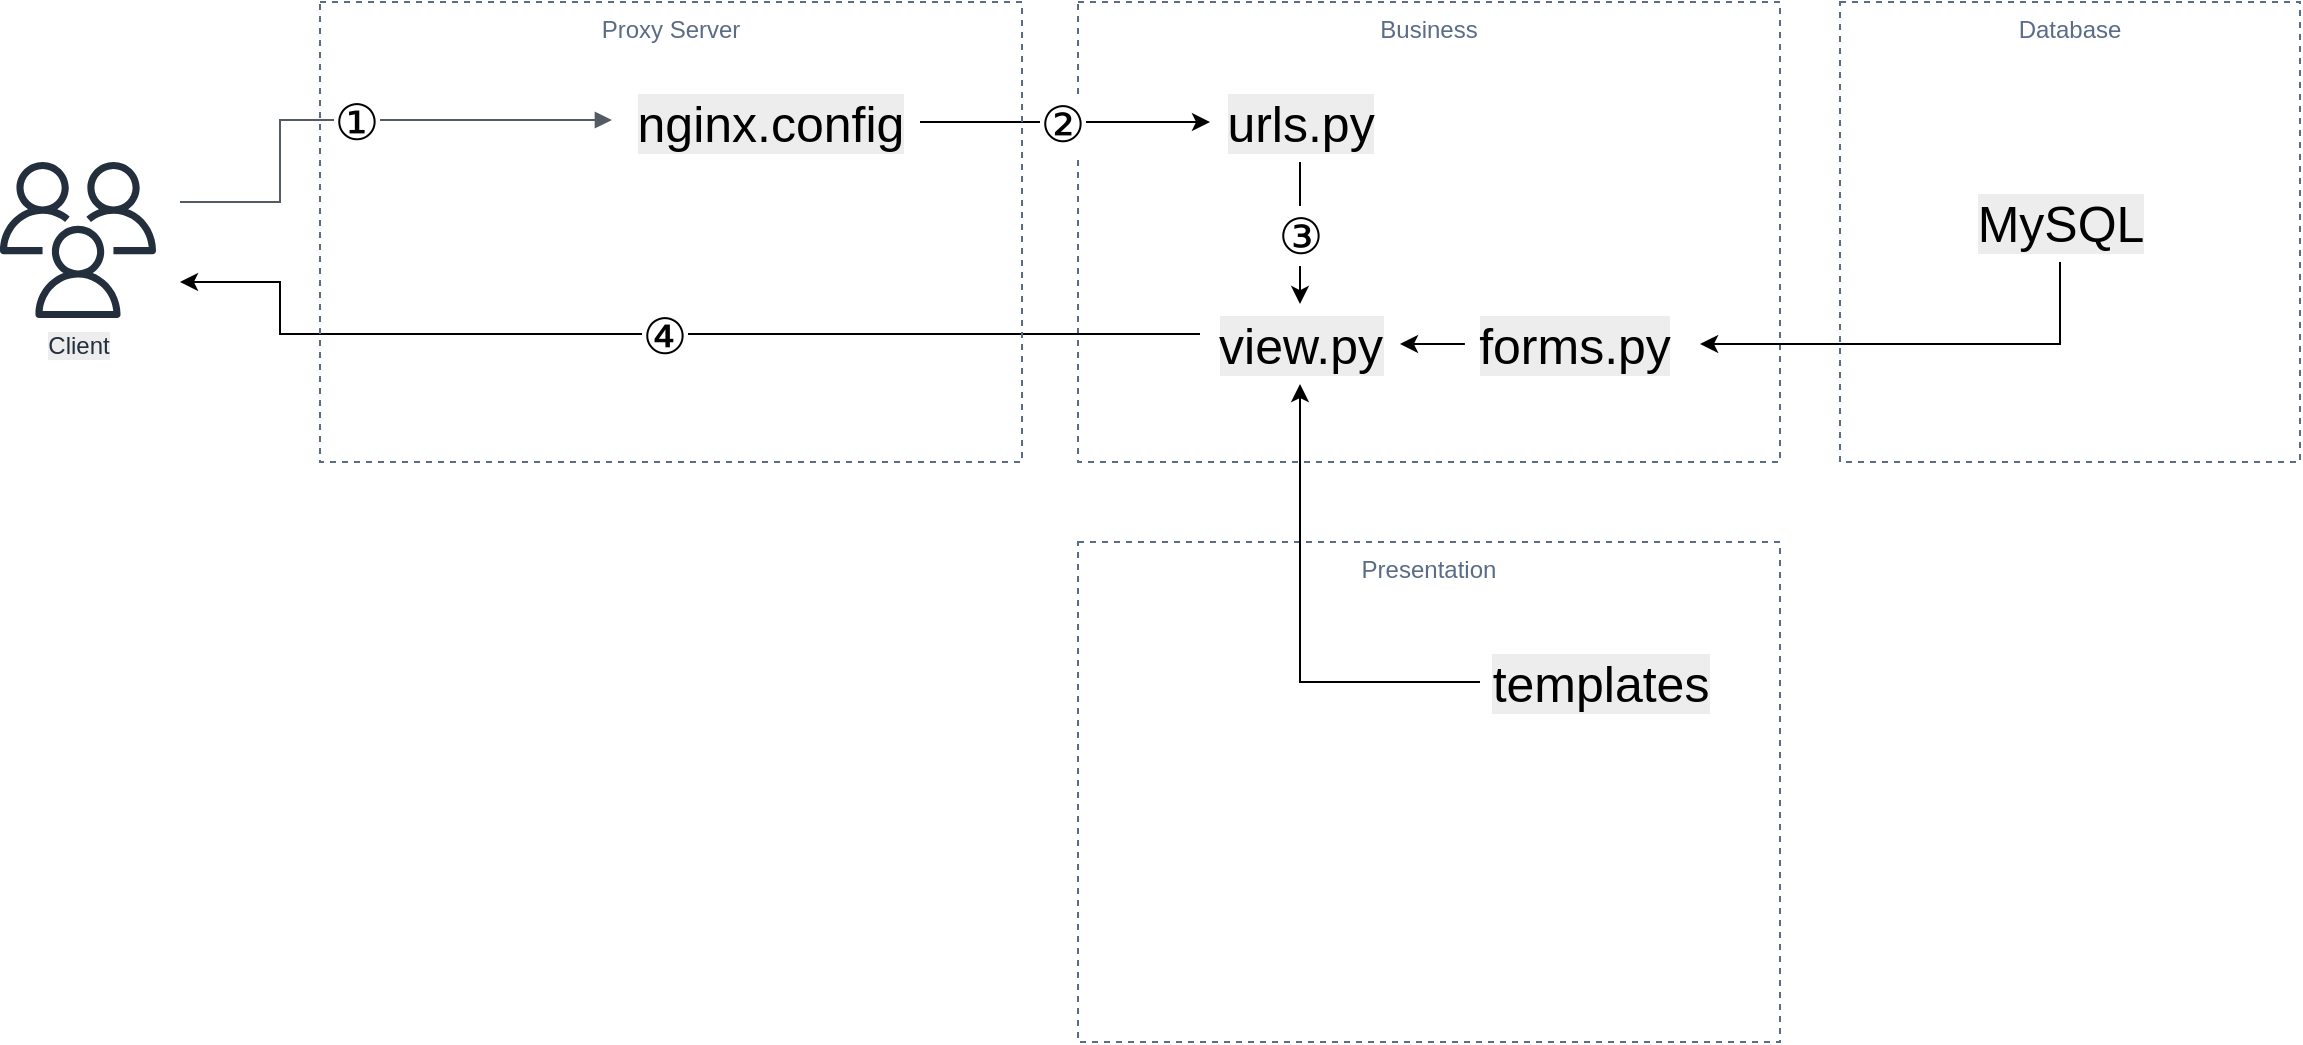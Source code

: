 <mxfile version="16.5.6" type="github">
  <diagram id="I7RKM3X8-WUXlgiCIFTA" name="Page-1">
    <mxGraphModel dx="1534" dy="1320" grid="1" gridSize="10" guides="1" tooltips="1" connect="1" arrows="1" fold="1" page="1" pageScale="2" pageWidth="827" pageHeight="1169" math="0" shadow="0">
      <root>
        <mxCell id="0" />
        <mxCell id="1" parent="0" />
        <mxCell id="phDlmsQMXLzlwBYmkHIe-23" value="Presentation" style="fillColor=none;strokeColor=#5A6C86;dashed=1;verticalAlign=top;fontStyle=0;fontColor=#5A6C86;" parent="1" vertex="1">
          <mxGeometry x="729" y="680" width="351" height="250" as="geometry" />
        </mxCell>
        <mxCell id="phDlmsQMXLzlwBYmkHIe-24" value="Business" style="fillColor=none;strokeColor=#5A6C86;dashed=1;verticalAlign=top;fontStyle=0;fontColor=#5A6C86;" parent="1" vertex="1">
          <mxGeometry x="729" y="410" width="351" height="230" as="geometry" />
        </mxCell>
        <mxCell id="phDlmsQMXLzlwBYmkHIe-26" value="view.py" style="text;html=1;align=center;verticalAlign=middle;resizable=0;points=[];autosize=1;strokeColor=none;fillColor=none;labelBorderColor=none;labelBackgroundColor=#EDEDED;fontSize=25;" parent="phDlmsQMXLzlwBYmkHIe-24" vertex="1">
          <mxGeometry x="60.996" y="151.004" width="100" height="40" as="geometry" />
        </mxCell>
        <mxCell id="phDlmsQMXLzlwBYmkHIe-43" value="③" style="edgeStyle=orthogonalEdgeStyle;rounded=0;orthogonalLoop=1;jettySize=auto;html=1;fontSize=25;" parent="phDlmsQMXLzlwBYmkHIe-24" source="phDlmsQMXLzlwBYmkHIe-29" target="phDlmsQMXLzlwBYmkHIe-26" edge="1">
          <mxGeometry relative="1" as="geometry" />
        </mxCell>
        <mxCell id="phDlmsQMXLzlwBYmkHIe-29" value="urls.py" style="text;html=1;align=center;verticalAlign=middle;resizable=0;points=[];autosize=1;strokeColor=none;fillColor=none;labelBorderColor=none;labelBackgroundColor=#EDEDED;fontSize=25;" parent="phDlmsQMXLzlwBYmkHIe-24" vertex="1">
          <mxGeometry x="65.996" y="40.0" width="90" height="40" as="geometry" />
        </mxCell>
        <mxCell id="phDlmsQMXLzlwBYmkHIe-52" style="edgeStyle=orthogonalEdgeStyle;rounded=0;orthogonalLoop=1;jettySize=auto;html=1;fontSize=25;startArrow=none;startFill=0;" parent="phDlmsQMXLzlwBYmkHIe-24" source="phDlmsQMXLzlwBYmkHIe-30" target="phDlmsQMXLzlwBYmkHIe-26" edge="1">
          <mxGeometry relative="1" as="geometry" />
        </mxCell>
        <mxCell id="phDlmsQMXLzlwBYmkHIe-30" value="forms.py" style="text;html=1;align=center;verticalAlign=middle;resizable=0;points=[];autosize=1;strokeColor=none;fillColor=none;labelBorderColor=none;labelBackgroundColor=#EDEDED;fontSize=25;" parent="phDlmsQMXLzlwBYmkHIe-24" vertex="1">
          <mxGeometry x="193.441" y="151.001" width="110" height="40" as="geometry" />
        </mxCell>
        <mxCell id="phDlmsQMXLzlwBYmkHIe-25" value="Database" style="fillColor=none;strokeColor=#5A6C86;dashed=1;verticalAlign=top;fontStyle=0;fontColor=#5A6C86;" parent="1" vertex="1">
          <mxGeometry x="1110" y="410" width="230" height="230" as="geometry" />
        </mxCell>
        <mxCell id="phDlmsQMXLzlwBYmkHIe-54" style="edgeStyle=orthogonalEdgeStyle;rounded=0;jumpSize=14;orthogonalLoop=1;jettySize=auto;html=1;entryX=1.069;entryY=0.5;entryDx=0;entryDy=0;entryPerimeter=0;fontSize=25;startArrow=none;startFill=0;endSize=6;" parent="1" source="phDlmsQMXLzlwBYmkHIe-31" target="phDlmsQMXLzlwBYmkHIe-30" edge="1">
          <mxGeometry relative="1" as="geometry">
            <Array as="points">
              <mxPoint x="1220" y="581" />
            </Array>
          </mxGeometry>
        </mxCell>
        <mxCell id="phDlmsQMXLzlwBYmkHIe-31" value="MySQL" style="text;html=1;align=center;verticalAlign=middle;resizable=0;points=[];autosize=1;strokeColor=none;fillColor=none;labelBorderColor=none;labelBackgroundColor=#EDEDED;fontSize=25;" parent="1" vertex="1">
          <mxGeometry x="1170" y="500" width="100" height="40" as="geometry" />
        </mxCell>
        <mxCell id="phDlmsQMXLzlwBYmkHIe-50" value="②" style="edgeStyle=orthogonalEdgeStyle;rounded=0;orthogonalLoop=1;jettySize=auto;html=1;fontSize=25;startArrow=none;startFill=0;" parent="1" source="phDlmsQMXLzlwBYmkHIe-32" target="phDlmsQMXLzlwBYmkHIe-29" edge="1">
          <mxGeometry x="-0.035" relative="1" as="geometry">
            <Array as="points">
              <mxPoint x="770" y="470" />
              <mxPoint x="770" y="470" />
            </Array>
            <mxPoint x="1" as="offset" />
          </mxGeometry>
        </mxCell>
        <mxCell id="phDlmsQMXLzlwBYmkHIe-32" value="nginx.config" style="text;html=1;align=center;verticalAlign=middle;resizable=0;points=[];autosize=1;strokeColor=none;fillColor=none;labelBorderColor=none;labelBackgroundColor=#EDEDED;fontSize=25;" parent="1" vertex="1">
          <mxGeometry x="500" y="450" width="150" height="40" as="geometry" />
        </mxCell>
        <mxCell id="phDlmsQMXLzlwBYmkHIe-35" value="Client" style="sketch=0;outlineConnect=0;fontColor=#232F3E;gradientColor=none;fillColor=#232F3D;strokeColor=none;dashed=0;verticalLabelPosition=bottom;verticalAlign=top;align=center;html=1;fontSize=12;fontStyle=0;aspect=fixed;pointerEvents=1;shape=mxgraph.aws4.users;labelBackgroundColor=#EDEDED;labelBorderColor=none;" parent="1" vertex="1">
          <mxGeometry x="190" y="490" width="78" height="78" as="geometry" />
        </mxCell>
        <mxCell id="phDlmsQMXLzlwBYmkHIe-37" value="①" style="edgeStyle=orthogonalEdgeStyle;html=1;endArrow=block;elbow=vertical;startArrow=none;endFill=1;strokeColor=#545B64;rounded=0;fontSize=25;entryX=-0.027;entryY=0.475;entryDx=0;entryDy=0;entryPerimeter=0;endSize=6;jumpSize=14;" parent="1" target="phDlmsQMXLzlwBYmkHIe-32" edge="1">
          <mxGeometry width="100" relative="1" as="geometry">
            <mxPoint x="280" y="510" as="sourcePoint" />
            <mxPoint x="470" y="510" as="targetPoint" />
            <Array as="points">
              <mxPoint x="330" y="510" />
              <mxPoint x="330" y="469" />
            </Array>
          </mxGeometry>
        </mxCell>
        <mxCell id="phDlmsQMXLzlwBYmkHIe-49" value="④" style="edgeStyle=orthogonalEdgeStyle;rounded=0;orthogonalLoop=1;jettySize=auto;html=1;fontSize=25;startArrow=none;startFill=0;" parent="1" source="phDlmsQMXLzlwBYmkHIe-26" edge="1">
          <mxGeometry relative="1" as="geometry">
            <mxPoint x="280" y="550" as="targetPoint" />
            <Array as="points">
              <mxPoint x="330" y="576" />
              <mxPoint x="330" y="550" />
            </Array>
          </mxGeometry>
        </mxCell>
        <mxCell id="phDlmsQMXLzlwBYmkHIe-27" value="templates" style="text;html=1;align=center;verticalAlign=middle;resizable=0;points=[];autosize=1;strokeColor=none;fillColor=none;labelBorderColor=none;labelBackgroundColor=#EDEDED;fontSize=25;" parent="1" vertex="1">
          <mxGeometry x="930" y="730.003" width="120" height="40" as="geometry" />
        </mxCell>
        <mxCell id="phDlmsQMXLzlwBYmkHIe-51" style="edgeStyle=orthogonalEdgeStyle;rounded=0;orthogonalLoop=1;jettySize=auto;html=1;fontSize=25;startArrow=none;startFill=0;" parent="1" source="phDlmsQMXLzlwBYmkHIe-27" target="phDlmsQMXLzlwBYmkHIe-26" edge="1">
          <mxGeometry relative="1" as="geometry" />
        </mxCell>
        <mxCell id="OWBP5CDyAbr9O-reL2hk-2" value="Proxy Server" style="fillColor=none;strokeColor=#5A6C86;dashed=1;verticalAlign=top;fontStyle=0;fontColor=#5A6C86;" vertex="1" parent="1">
          <mxGeometry x="350" y="410" width="351" height="230" as="geometry" />
        </mxCell>
      </root>
    </mxGraphModel>
  </diagram>
</mxfile>
